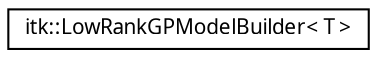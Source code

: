 digraph "Graphical Class Hierarchy"
{
  edge [fontname="FreeSans.ttf",fontsize="10",labelfontname="FreeSans.ttf",labelfontsize="10"];
  node [fontname="FreeSans.ttf",fontsize="10",shape=record];
  rankdir="LR";
  Node1 [label="itk::LowRankGPModelBuilder\< T \>",height=0.2,width=0.4,color="black", fillcolor="white", style="filled",URL="$classitk_1_1LowRankGPModelBuilder.html",tooltip="ITK Wrapper for the statismo::LowRankGPModelBuilder class. "];
}
